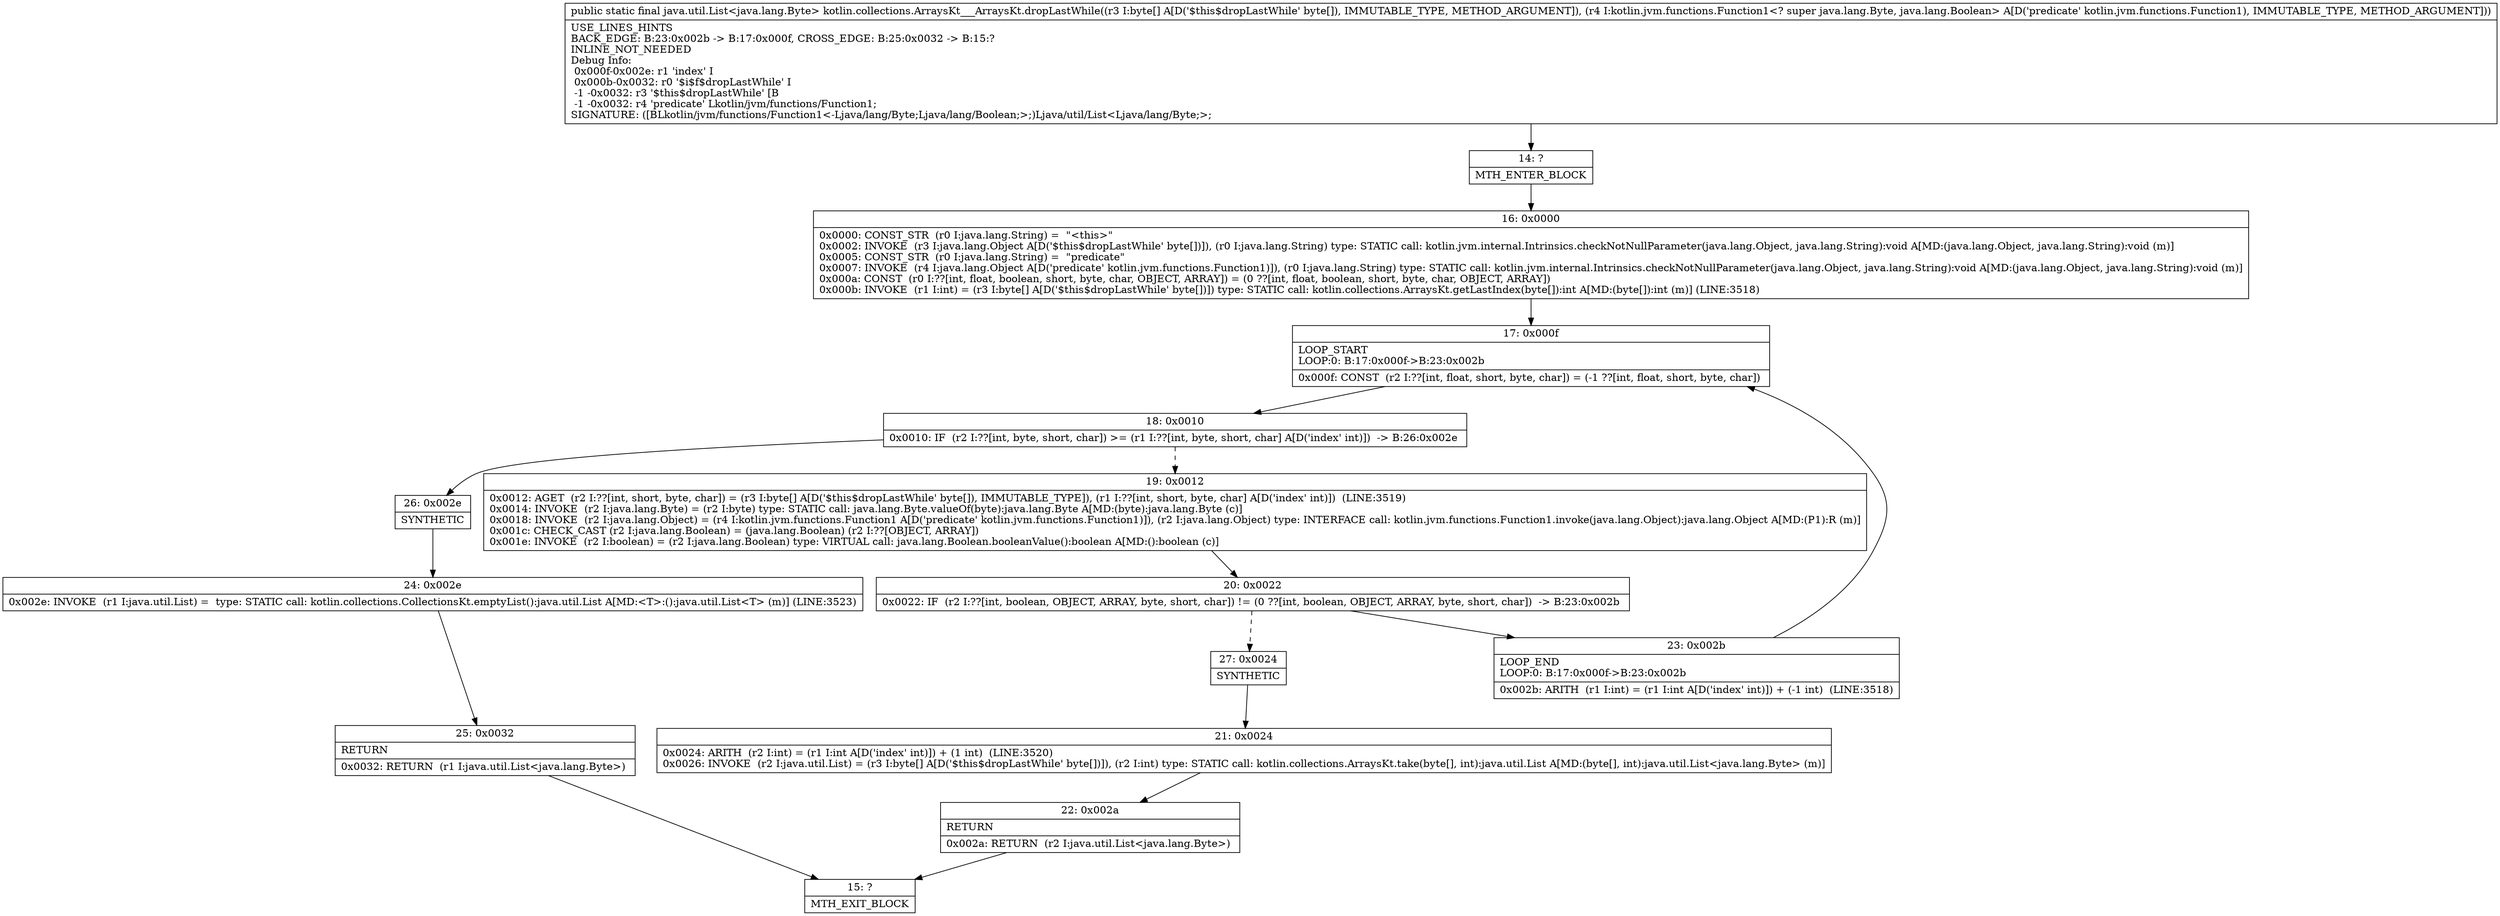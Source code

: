 digraph "CFG forkotlin.collections.ArraysKt___ArraysKt.dropLastWhile([BLkotlin\/jvm\/functions\/Function1;)Ljava\/util\/List;" {
Node_14 [shape=record,label="{14\:\ ?|MTH_ENTER_BLOCK\l}"];
Node_16 [shape=record,label="{16\:\ 0x0000|0x0000: CONST_STR  (r0 I:java.lang.String) =  \"\<this\>\" \l0x0002: INVOKE  (r3 I:java.lang.Object A[D('$this$dropLastWhile' byte[])]), (r0 I:java.lang.String) type: STATIC call: kotlin.jvm.internal.Intrinsics.checkNotNullParameter(java.lang.Object, java.lang.String):void A[MD:(java.lang.Object, java.lang.String):void (m)]\l0x0005: CONST_STR  (r0 I:java.lang.String) =  \"predicate\" \l0x0007: INVOKE  (r4 I:java.lang.Object A[D('predicate' kotlin.jvm.functions.Function1)]), (r0 I:java.lang.String) type: STATIC call: kotlin.jvm.internal.Intrinsics.checkNotNullParameter(java.lang.Object, java.lang.String):void A[MD:(java.lang.Object, java.lang.String):void (m)]\l0x000a: CONST  (r0 I:??[int, float, boolean, short, byte, char, OBJECT, ARRAY]) = (0 ??[int, float, boolean, short, byte, char, OBJECT, ARRAY]) \l0x000b: INVOKE  (r1 I:int) = (r3 I:byte[] A[D('$this$dropLastWhile' byte[])]) type: STATIC call: kotlin.collections.ArraysKt.getLastIndex(byte[]):int A[MD:(byte[]):int (m)] (LINE:3518)\l}"];
Node_17 [shape=record,label="{17\:\ 0x000f|LOOP_START\lLOOP:0: B:17:0x000f\-\>B:23:0x002b\l|0x000f: CONST  (r2 I:??[int, float, short, byte, char]) = (\-1 ??[int, float, short, byte, char]) \l}"];
Node_18 [shape=record,label="{18\:\ 0x0010|0x0010: IF  (r2 I:??[int, byte, short, char]) \>= (r1 I:??[int, byte, short, char] A[D('index' int)])  \-\> B:26:0x002e \l}"];
Node_19 [shape=record,label="{19\:\ 0x0012|0x0012: AGET  (r2 I:??[int, short, byte, char]) = (r3 I:byte[] A[D('$this$dropLastWhile' byte[]), IMMUTABLE_TYPE]), (r1 I:??[int, short, byte, char] A[D('index' int)])  (LINE:3519)\l0x0014: INVOKE  (r2 I:java.lang.Byte) = (r2 I:byte) type: STATIC call: java.lang.Byte.valueOf(byte):java.lang.Byte A[MD:(byte):java.lang.Byte (c)]\l0x0018: INVOKE  (r2 I:java.lang.Object) = (r4 I:kotlin.jvm.functions.Function1 A[D('predicate' kotlin.jvm.functions.Function1)]), (r2 I:java.lang.Object) type: INTERFACE call: kotlin.jvm.functions.Function1.invoke(java.lang.Object):java.lang.Object A[MD:(P1):R (m)]\l0x001c: CHECK_CAST (r2 I:java.lang.Boolean) = (java.lang.Boolean) (r2 I:??[OBJECT, ARRAY]) \l0x001e: INVOKE  (r2 I:boolean) = (r2 I:java.lang.Boolean) type: VIRTUAL call: java.lang.Boolean.booleanValue():boolean A[MD:():boolean (c)]\l}"];
Node_20 [shape=record,label="{20\:\ 0x0022|0x0022: IF  (r2 I:??[int, boolean, OBJECT, ARRAY, byte, short, char]) != (0 ??[int, boolean, OBJECT, ARRAY, byte, short, char])  \-\> B:23:0x002b \l}"];
Node_23 [shape=record,label="{23\:\ 0x002b|LOOP_END\lLOOP:0: B:17:0x000f\-\>B:23:0x002b\l|0x002b: ARITH  (r1 I:int) = (r1 I:int A[D('index' int)]) + (\-1 int)  (LINE:3518)\l}"];
Node_27 [shape=record,label="{27\:\ 0x0024|SYNTHETIC\l}"];
Node_21 [shape=record,label="{21\:\ 0x0024|0x0024: ARITH  (r2 I:int) = (r1 I:int A[D('index' int)]) + (1 int)  (LINE:3520)\l0x0026: INVOKE  (r2 I:java.util.List) = (r3 I:byte[] A[D('$this$dropLastWhile' byte[])]), (r2 I:int) type: STATIC call: kotlin.collections.ArraysKt.take(byte[], int):java.util.List A[MD:(byte[], int):java.util.List\<java.lang.Byte\> (m)]\l}"];
Node_22 [shape=record,label="{22\:\ 0x002a|RETURN\l|0x002a: RETURN  (r2 I:java.util.List\<java.lang.Byte\>) \l}"];
Node_15 [shape=record,label="{15\:\ ?|MTH_EXIT_BLOCK\l}"];
Node_26 [shape=record,label="{26\:\ 0x002e|SYNTHETIC\l}"];
Node_24 [shape=record,label="{24\:\ 0x002e|0x002e: INVOKE  (r1 I:java.util.List) =  type: STATIC call: kotlin.collections.CollectionsKt.emptyList():java.util.List A[MD:\<T\>:():java.util.List\<T\> (m)] (LINE:3523)\l}"];
Node_25 [shape=record,label="{25\:\ 0x0032|RETURN\l|0x0032: RETURN  (r1 I:java.util.List\<java.lang.Byte\>) \l}"];
MethodNode[shape=record,label="{public static final java.util.List\<java.lang.Byte\> kotlin.collections.ArraysKt___ArraysKt.dropLastWhile((r3 I:byte[] A[D('$this$dropLastWhile' byte[]), IMMUTABLE_TYPE, METHOD_ARGUMENT]), (r4 I:kotlin.jvm.functions.Function1\<? super java.lang.Byte, java.lang.Boolean\> A[D('predicate' kotlin.jvm.functions.Function1), IMMUTABLE_TYPE, METHOD_ARGUMENT]))  | USE_LINES_HINTS\lBACK_EDGE: B:23:0x002b \-\> B:17:0x000f, CROSS_EDGE: B:25:0x0032 \-\> B:15:?\lINLINE_NOT_NEEDED\lDebug Info:\l  0x000f\-0x002e: r1 'index' I\l  0x000b\-0x0032: r0 '$i$f$dropLastWhile' I\l  \-1 \-0x0032: r3 '$this$dropLastWhile' [B\l  \-1 \-0x0032: r4 'predicate' Lkotlin\/jvm\/functions\/Function1;\lSIGNATURE: ([BLkotlin\/jvm\/functions\/Function1\<\-Ljava\/lang\/Byte;Ljava\/lang\/Boolean;\>;)Ljava\/util\/List\<Ljava\/lang\/Byte;\>;\l}"];
MethodNode -> Node_14;Node_14 -> Node_16;
Node_16 -> Node_17;
Node_17 -> Node_18;
Node_18 -> Node_19[style=dashed];
Node_18 -> Node_26;
Node_19 -> Node_20;
Node_20 -> Node_23;
Node_20 -> Node_27[style=dashed];
Node_23 -> Node_17;
Node_27 -> Node_21;
Node_21 -> Node_22;
Node_22 -> Node_15;
Node_26 -> Node_24;
Node_24 -> Node_25;
Node_25 -> Node_15;
}

